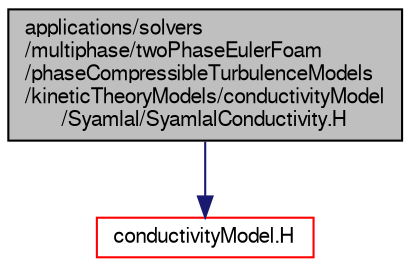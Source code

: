 digraph "applications/solvers/multiphase/twoPhaseEulerFoam/phaseCompressibleTurbulenceModels/kineticTheoryModels/conductivityModel/Syamlal/SyamlalConductivity.H"
{
  bgcolor="transparent";
  edge [fontname="FreeSans",fontsize="10",labelfontname="FreeSans",labelfontsize="10"];
  node [fontname="FreeSans",fontsize="10",shape=record];
  Node1 [label="applications/solvers\l/multiphase/twoPhaseEulerFoam\l/phaseCompressibleTurbulenceModels\l/kineticTheoryModels/conductivityModel\l/Syamlal/SyamlalConductivity.H",height=0.2,width=0.4,color="black", fillcolor="grey75", style="filled" fontcolor="black"];
  Node1 -> Node2 [color="midnightblue",fontsize="10",style="solid",fontname="FreeSans"];
  Node2 [label="conductivityModel.H",height=0.2,width=0.4,color="red",URL="$a03397.html"];
}
